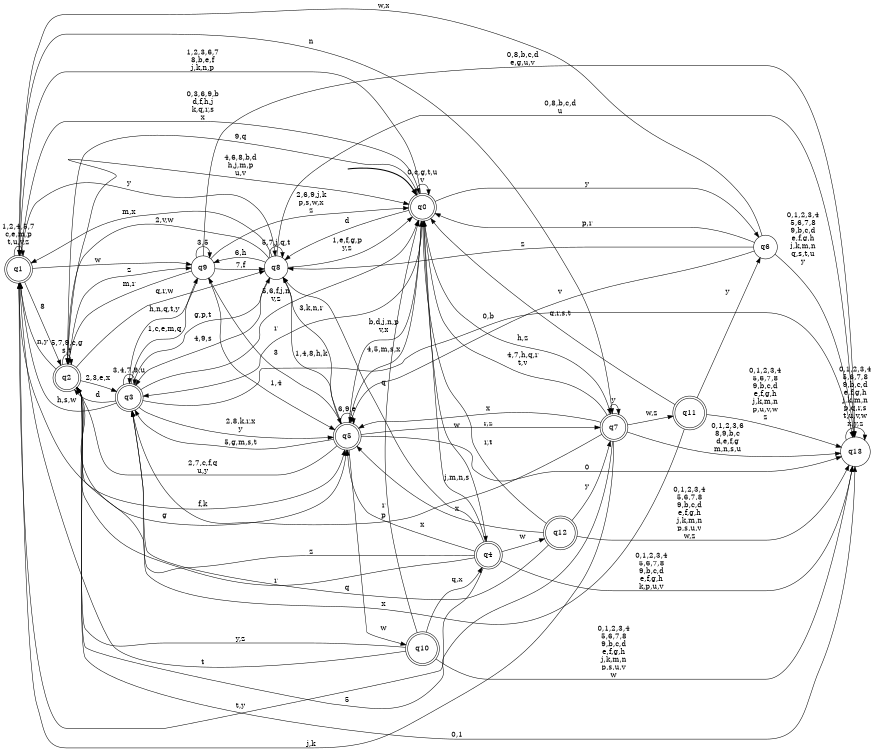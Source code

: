 digraph BlueStar {
__start0 [style = invis, shape = none, label = "", width = 0, height = 0];

rankdir=LR;
size="8,5";

s0 [style="rounded,filled", color="black", fillcolor="white" shape="doublecircle", label="q0"];
s1 [style="rounded,filled", color="black", fillcolor="white" shape="doublecircle", label="q1"];
s2 [style="rounded,filled", color="black", fillcolor="white" shape="doublecircle", label="q2"];
s3 [style="rounded,filled", color="black", fillcolor="white" shape="doublecircle", label="q3"];
s4 [style="rounded,filled", color="black", fillcolor="white" shape="doublecircle", label="q4"];
s5 [style="rounded,filled", color="black", fillcolor="white" shape="doublecircle", label="q5"];
s6 [style="filled", color="black", fillcolor="white" shape="circle", label="q6"];
s7 [style="rounded,filled", color="black", fillcolor="white" shape="doublecircle", label="q7"];
s8 [style="filled", color="black", fillcolor="white" shape="circle", label="q8"];
s9 [style="filled", color="black", fillcolor="white" shape="circle", label="q9"];
s10 [style="rounded,filled", color="black", fillcolor="white" shape="doublecircle", label="q10"];
s11 [style="rounded,filled", color="black", fillcolor="white" shape="doublecircle", label="q11"];
s12 [style="rounded,filled", color="black", fillcolor="white" shape="doublecircle", label="q12"];
s13 [style="filled", color="black", fillcolor="white" shape="circle", label="q13"];
subgraph cluster_main { 
	graph [pad=".75", ranksep="0.15", nodesep="0.15"];
	 style=invis; 
	__start0 -> s0 [penwidth=2];
}
s0 -> s0 [label="0,c,g,t,u\nv"];
s0 -> s1 [label="1,2,3,6,7\n8,b,e,f\nj,k,n,p"];
s0 -> s2 [label="9,q"];
s0 -> s3 [label="r"];
s0 -> s4 [label="w"];
s0 -> s5 [label="4,5,m,s,x"];
s0 -> s6 [label="y"];
s0 -> s7 [label="h,z"];
s0 -> s8 [label="d"];
s1 -> s0 [label="0,3,6,9,b\nd,f,h,j\nk,q,r,s\nx"];
s1 -> s1 [label="1,2,4,5,7\nc,e,m,p\nt,u,v,z"];
s1 -> s2 [label="8"];
s1 -> s5 [label="g"];
s1 -> s7 [label="n"];
s1 -> s8 [label="y"];
s1 -> s9 [label="w"];
s2 -> s0 [label="4,6,8,b,d\nh,j,m,p\nu,v"];
s2 -> s1 [label="n,y"];
s2 -> s2 [label="5,7,9,c,g\ns,t"];
s2 -> s3 [label="2,3,e,x"];
s2 -> s5 [label="f,k"];
s2 -> s8 [label="q,r,w"];
s2 -> s9 [label="z"];
s2 -> s13 [label="0,1"];
s3 -> s0 [label="5,6,f,j,n\nv,z"];
s3 -> s1 [label="h,s,w"];
s3 -> s2 [label="d"];
s3 -> s3 [label="3,4,7,9,u"];
s3 -> s5 [label="2,8,k,r,x\ny"];
s3 -> s8 [label="g,p,t"];
s3 -> s9 [label="1,c,e,m,q"];
s3 -> s13 [label="0,b"];
s4 -> s0 [label="j,m,n,s"];
s4 -> s1 [label="t,y"];
s4 -> s2 [label="r"];
s4 -> s3 [label="z"];
s4 -> s5 [label="x"];
s4 -> s8 [label="q"];
s4 -> s12 [label="w"];
s4 -> s13 [label="0,1,2,3,4\n5,6,7,8\n9,b,c,d\ne,f,g,h\nk,p,u,v"];
s5 -> s0 [label="b,d,j,n,p\nv,x"];
s5 -> s2 [label="2,7,c,f,q\nu,y"];
s5 -> s3 [label="5,g,m,s,t"];
s5 -> s5 [label="6,9,e"];
s5 -> s7 [label="r,z"];
s5 -> s8 [label="1,4,8,h,k"];
s5 -> s9 [label="3"];
s5 -> s10 [label="w"];
s5 -> s13 [label="0"];
s6 -> s0 [label="p,r"];
s6 -> s1 [label="w,x"];
s6 -> s5 [label="v"];
s6 -> s8 [label="z"];
s6 -> s13 [label="0,1,2,3,4\n5,6,7,8\n9,b,c,d\ne,f,g,h\nj,k,m,n\nq,s,t,u\ny"];
s7 -> s0 [label="4,7,h,q,r\nt,v"];
s7 -> s1 [label="j,k"];
s7 -> s2 [label="5"];
s7 -> s3 [label="p"];
s7 -> s5 [label="x"];
s7 -> s7 [label="y"];
s7 -> s11 [label="w,z"];
s7 -> s13 [label="0,1,2,3,6\n8,9,b,c\nd,e,f,g\nm,n,s,u"];
s8 -> s0 [label="1,e,f,g,p\ny,z"];
s8 -> s1 [label="m,x"];
s8 -> s2 [label="2,v,w"];
s8 -> s3 [label="4,9,s"];
s8 -> s5 [label="3,k,n,r"];
s8 -> s8 [label="5,7,j,q,t"];
s8 -> s9 [label="6,h"];
s8 -> s13 [label="0,8,b,c,d\nu"];
s9 -> s0 [label="2,6,9,j,k\np,s,w,x\nz"];
s9 -> s2 [label="m,r"];
s9 -> s3 [label="h,n,q,t,y"];
s9 -> s5 [label="1,4"];
s9 -> s8 [label="7,f"];
s9 -> s9 [label="3,5"];
s9 -> s13 [label="0,8,b,c,d\ne,g,u,v"];
s10 -> s0 [label="r"];
s10 -> s1 [label="t"];
s10 -> s2 [label="y,z"];
s10 -> s4 [label="q,x"];
s10 -> s13 [label="0,1,2,3,4\n5,6,7,8\n9,b,c,d\ne,f,g,h\nj,k,m,n\np,s,u,v\nw"];
s11 -> s0 [label="q,r,s,t"];
s11 -> s2 [label="x"];
s11 -> s6 [label="y"];
s11 -> s13 [label="0,1,2,3,4\n5,6,7,8\n9,b,c,d\ne,f,g,h\nj,k,m,n\np,u,v,w\nz"];
s12 -> s0 [label="r,t"];
s12 -> s3 [label="q"];
s12 -> s5 [label="x"];
s12 -> s7 [label="y"];
s12 -> s13 [label="0,1,2,3,4\n5,6,7,8\n9,b,c,d\ne,f,g,h\nj,k,m,n\np,s,u,v\nw,z"];
s13 -> s13 [label="0,1,2,3,4\n5,6,7,8\n9,b,c,d\ne,f,g,h\nj,k,m,n\np,q,r,s\nt,u,v,w\nx,y,z"];

}